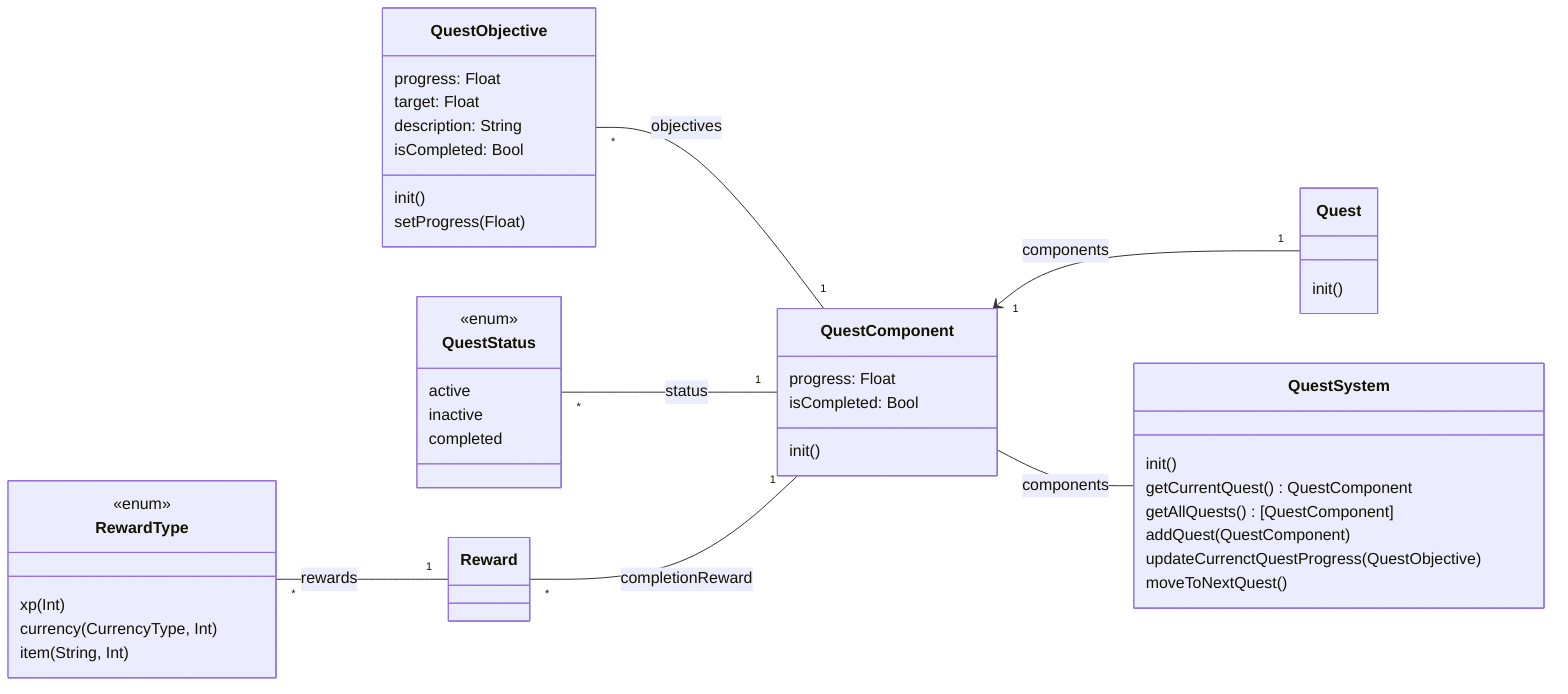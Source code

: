 classDiagram 
    direction LR
    class QuestStatus {
        <<enum>>
        active
        inactive
        completed
    }

    class QuestObjective {
        progress: Float
        target: Float
        description: String
        isCompleted: Bool
        init()
        setProgress(Float)
    }

    class Reward

    class RewardType {
        <<enum>>
        xp(Int)
        currency(CurrencyType, Int)
        item(String, Int)
    }

    class QuestComponent {
        progress: Float
        isCompleted: Bool
        init()
    }

    class Quest {
        init()
    }

    class QuestSystem {
        init()
        getCurrentQuest() QuestComponent
        getAllQuests() [QuestComponent]
        addQuest(QuestComponent)
        updateCurrenctQuestProgress(QuestObjective)
        moveToNextQuest()
    }

    QuestObjective "*" -- "1" QuestComponent: objectives
    QuestStatus "*" -- "1" QuestComponent: status
    Reward "*" -- "1" QuestComponent: completionReward
    QuestComponent "1" <-- "1" Quest : components
    QuestComponent -- QuestSystem : components
    RewardType "*" -- "1" Reward : rewards
